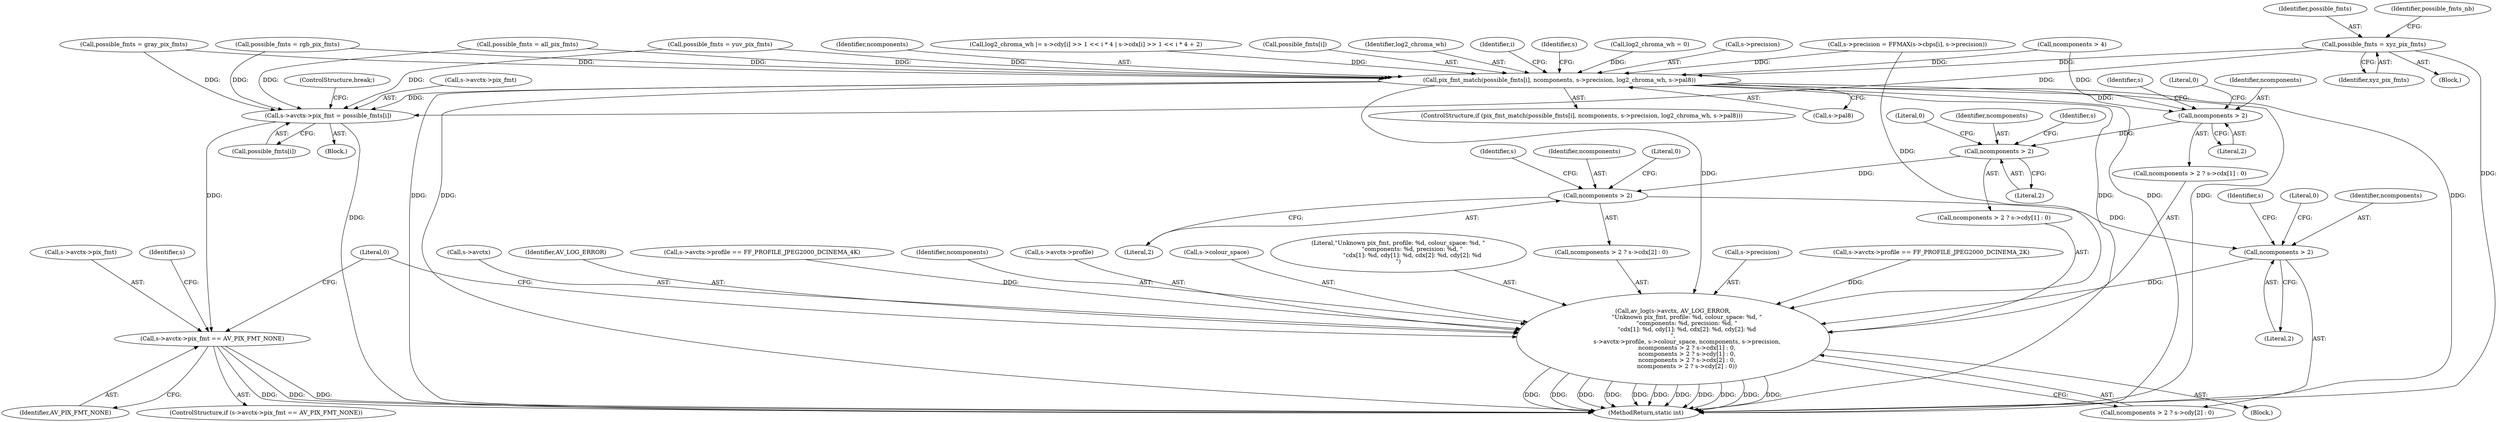 digraph "0_FFmpeg_8bb11c3ca77b52e05a9ed1496a65f8a76e6e2d8f@pointer" {
"1000658" [label="(Call,possible_fmts = xyz_pix_fmts)"];
"1000719" [label="(Call,pix_fmt_match(possible_fmts[i], ncomponents, s->precision, log2_chroma_wh, s->pal8))"];
"1000732" [label="(Call,s->avctx->pix_fmt = possible_fmts[i])"];
"1000743" [label="(Call,s->avctx->pix_fmt == AV_PIX_FMT_NONE)"];
"1000751" [label="(Call,av_log(s->avctx, AV_LOG_ERROR,\n               \"Unknown pix_fmt, profile: %d, colour_space: %d, \"\n               \"components: %d, precision: %d, \"\n               \"cdx[1]: %d, cdy[1]: %d, cdx[2]: %d, cdy[2]: %d\n\",\n               s->avctx->profile, s->colour_space, ncomponents, s->precision,\n               ncomponents > 2 ? s->cdx[1] : 0,\n               ncomponents > 2 ? s->cdy[1] : 0,\n               ncomponents > 2 ? s->cdx[2] : 0,\n               ncomponents > 2 ? s->cdy[2] : 0))"];
"1000770" [label="(Call,ncomponents > 2)"];
"1000780" [label="(Call,ncomponents > 2)"];
"1000790" [label="(Call,ncomponents > 2)"];
"1000800" [label="(Call,ncomponents > 2)"];
"1000772" [label="(Literal,2)"];
"1000658" [label="(Call,possible_fmts = xyz_pix_fmts)"];
"1000755" [label="(Identifier,AV_LOG_ERROR)"];
"1000791" [label="(Identifier,ncomponents)"];
"1000779" [label="(Call,ncomponents > 2 ? s->cdy[1] : 0)"];
"1000750" [label="(Block,)"];
"1000691" [label="(Call,possible_fmts = yuv_pix_fmts)"];
"1000771" [label="(Identifier,ncomponents)"];
"1000766" [label="(Call,s->precision)"];
"1000718" [label="(ControlStructure,if (pix_fmt_match(possible_fmts[i], ncomponents, s->precision, log2_chroma_wh, s->pal8)))"];
"1000246" [label="(Call,ncomponents > 4)"];
"1000741" [label="(ControlStructure,break;)"];
"1000738" [label="(Call,possible_fmts[i])"];
"1000749" [label="(Identifier,AV_PIX_FMT_NONE)"];
"1000799" [label="(Call,ncomponents > 2 ? s->cdy[2] : 0)"];
"1000700" [label="(Call,possible_fmts = all_pix_fmts)"];
"1000643" [label="(Call,s->avctx->profile == FF_PROFILE_JPEG2000_DCINEMA_2K)"];
"1000798" [label="(Literal,0)"];
"1000810" [label="(Literal,0)"];
"1000781" [label="(Identifier,ncomponents)"];
"1000727" [label="(Identifier,log2_chroma_wh)"];
"1000660" [label="(Identifier,xyz_pix_fmts)"];
"1000752" [label="(Call,s->avctx)"];
"1000769" [label="(Call,ncomponents > 2 ? s->cdx[1] : 0)"];
"1000775" [label="(Identifier,s)"];
"1000802" [label="(Literal,2)"];
"1000733" [label="(Call,s->avctx->pix_fmt)"];
"1000719" [label="(Call,pix_fmt_match(possible_fmts[i], ncomponents, s->precision, log2_chroma_wh, s->pal8))"];
"1000742" [label="(ControlStructure,if (s->avctx->pix_fmt == AV_PIX_FMT_NONE))"];
"1000751" [label="(Call,av_log(s->avctx, AV_LOG_ERROR,\n               \"Unknown pix_fmt, profile: %d, colour_space: %d, \"\n               \"components: %d, precision: %d, \"\n               \"cdx[1]: %d, cdy[1]: %d, cdx[2]: %d, cdy[2]: %d\n\",\n               s->avctx->profile, s->colour_space, ncomponents, s->precision,\n               ncomponents > 2 ? s->cdx[1] : 0,\n               ncomponents > 2 ? s->cdy[1] : 0,\n               ncomponents > 2 ? s->cdx[2] : 0,\n               ncomponents > 2 ? s->cdy[2] : 0))"];
"1000716" [label="(Identifier,i)"];
"1000337" [label="(Call,s->precision = FFMAX(s->cbps[i], s->precision))"];
"1000735" [label="(Identifier,s)"];
"1000118" [label="(Call,log2_chroma_wh = 0)"];
"1000743" [label="(Call,s->avctx->pix_fmt == AV_PIX_FMT_NONE)"];
"1000650" [label="(Call,s->avctx->profile == FF_PROFILE_JPEG2000_DCINEMA_4K)"];
"1000785" [label="(Identifier,s)"];
"1000792" [label="(Literal,2)"];
"1000795" [label="(Identifier,s)"];
"1000744" [label="(Call,s->avctx->pix_fmt)"];
"1000765" [label="(Identifier,ncomponents)"];
"1000724" [label="(Call,s->precision)"];
"1000782" [label="(Literal,2)"];
"1000732" [label="(Call,s->avctx->pix_fmt = possible_fmts[i])"];
"1000805" [label="(Identifier,s)"];
"1000659" [label="(Identifier,possible_fmts)"];
"1000753" [label="(Identifier,s)"];
"1000790" [label="(Call,ncomponents > 2)"];
"1000780" [label="(Call,ncomponents > 2)"];
"1000723" [label="(Identifier,ncomponents)"];
"1000808" [label="(Literal,0)"];
"1000757" [label="(Call,s->avctx->profile)"];
"1000762" [label="(Call,s->colour_space)"];
"1000788" [label="(Literal,0)"];
"1000438" [label="(Call,log2_chroma_wh |= s->cdy[i] >> 1 << i * 4 | s->cdx[i] >> 1 << i * 4 + 2)"];
"1000801" [label="(Identifier,ncomponents)"];
"1000682" [label="(Call,possible_fmts = gray_pix_fmts)"];
"1000657" [label="(Block,)"];
"1000800" [label="(Call,ncomponents > 2)"];
"1000673" [label="(Call,possible_fmts = rgb_pix_fmts)"];
"1000778" [label="(Literal,0)"];
"1000731" [label="(Block,)"];
"1000662" [label="(Identifier,possible_fmts_nb)"];
"1000728" [label="(Call,s->pal8)"];
"1000770" [label="(Call,ncomponents > 2)"];
"1000756" [label="(Literal,\"Unknown pix_fmt, profile: %d, colour_space: %d, \"\n               \"components: %d, precision: %d, \"\n               \"cdx[1]: %d, cdy[1]: %d, cdx[2]: %d, cdy[2]: %d\n\")"];
"1000811" [label="(MethodReturn,static int)"];
"1000789" [label="(Call,ncomponents > 2 ? s->cdx[2] : 0)"];
"1000720" [label="(Call,possible_fmts[i])"];
"1000658" -> "1000657"  [label="AST: "];
"1000658" -> "1000660"  [label="CFG: "];
"1000659" -> "1000658"  [label="AST: "];
"1000660" -> "1000658"  [label="AST: "];
"1000662" -> "1000658"  [label="CFG: "];
"1000658" -> "1000811"  [label="DDG: "];
"1000658" -> "1000719"  [label="DDG: "];
"1000658" -> "1000732"  [label="DDG: "];
"1000719" -> "1000718"  [label="AST: "];
"1000719" -> "1000728"  [label="CFG: "];
"1000720" -> "1000719"  [label="AST: "];
"1000723" -> "1000719"  [label="AST: "];
"1000724" -> "1000719"  [label="AST: "];
"1000727" -> "1000719"  [label="AST: "];
"1000728" -> "1000719"  [label="AST: "];
"1000735" -> "1000719"  [label="CFG: "];
"1000716" -> "1000719"  [label="CFG: "];
"1000719" -> "1000811"  [label="DDG: "];
"1000719" -> "1000811"  [label="DDG: "];
"1000719" -> "1000811"  [label="DDG: "];
"1000719" -> "1000811"  [label="DDG: "];
"1000719" -> "1000811"  [label="DDG: "];
"1000719" -> "1000811"  [label="DDG: "];
"1000682" -> "1000719"  [label="DDG: "];
"1000700" -> "1000719"  [label="DDG: "];
"1000673" -> "1000719"  [label="DDG: "];
"1000691" -> "1000719"  [label="DDG: "];
"1000246" -> "1000719"  [label="DDG: "];
"1000337" -> "1000719"  [label="DDG: "];
"1000438" -> "1000719"  [label="DDG: "];
"1000118" -> "1000719"  [label="DDG: "];
"1000719" -> "1000732"  [label="DDG: "];
"1000719" -> "1000751"  [label="DDG: "];
"1000719" -> "1000770"  [label="DDG: "];
"1000732" -> "1000731"  [label="AST: "];
"1000732" -> "1000738"  [label="CFG: "];
"1000733" -> "1000732"  [label="AST: "];
"1000738" -> "1000732"  [label="AST: "];
"1000741" -> "1000732"  [label="CFG: "];
"1000732" -> "1000811"  [label="DDG: "];
"1000682" -> "1000732"  [label="DDG: "];
"1000700" -> "1000732"  [label="DDG: "];
"1000673" -> "1000732"  [label="DDG: "];
"1000691" -> "1000732"  [label="DDG: "];
"1000732" -> "1000743"  [label="DDG: "];
"1000743" -> "1000742"  [label="AST: "];
"1000743" -> "1000749"  [label="CFG: "];
"1000744" -> "1000743"  [label="AST: "];
"1000749" -> "1000743"  [label="AST: "];
"1000753" -> "1000743"  [label="CFG: "];
"1000810" -> "1000743"  [label="CFG: "];
"1000743" -> "1000811"  [label="DDG: "];
"1000743" -> "1000811"  [label="DDG: "];
"1000743" -> "1000811"  [label="DDG: "];
"1000751" -> "1000750"  [label="AST: "];
"1000751" -> "1000799"  [label="CFG: "];
"1000752" -> "1000751"  [label="AST: "];
"1000755" -> "1000751"  [label="AST: "];
"1000756" -> "1000751"  [label="AST: "];
"1000757" -> "1000751"  [label="AST: "];
"1000762" -> "1000751"  [label="AST: "];
"1000765" -> "1000751"  [label="AST: "];
"1000766" -> "1000751"  [label="AST: "];
"1000769" -> "1000751"  [label="AST: "];
"1000779" -> "1000751"  [label="AST: "];
"1000789" -> "1000751"  [label="AST: "];
"1000799" -> "1000751"  [label="AST: "];
"1000810" -> "1000751"  [label="CFG: "];
"1000751" -> "1000811"  [label="DDG: "];
"1000751" -> "1000811"  [label="DDG: "];
"1000751" -> "1000811"  [label="DDG: "];
"1000751" -> "1000811"  [label="DDG: "];
"1000751" -> "1000811"  [label="DDG: "];
"1000751" -> "1000811"  [label="DDG: "];
"1000751" -> "1000811"  [label="DDG: "];
"1000751" -> "1000811"  [label="DDG: "];
"1000751" -> "1000811"  [label="DDG: "];
"1000751" -> "1000811"  [label="DDG: "];
"1000751" -> "1000811"  [label="DDG: "];
"1000650" -> "1000751"  [label="DDG: "];
"1000643" -> "1000751"  [label="DDG: "];
"1000800" -> "1000751"  [label="DDG: "];
"1000337" -> "1000751"  [label="DDG: "];
"1000770" -> "1000769"  [label="AST: "];
"1000770" -> "1000772"  [label="CFG: "];
"1000771" -> "1000770"  [label="AST: "];
"1000772" -> "1000770"  [label="AST: "];
"1000775" -> "1000770"  [label="CFG: "];
"1000778" -> "1000770"  [label="CFG: "];
"1000246" -> "1000770"  [label="DDG: "];
"1000770" -> "1000780"  [label="DDG: "];
"1000780" -> "1000779"  [label="AST: "];
"1000780" -> "1000782"  [label="CFG: "];
"1000781" -> "1000780"  [label="AST: "];
"1000782" -> "1000780"  [label="AST: "];
"1000785" -> "1000780"  [label="CFG: "];
"1000788" -> "1000780"  [label="CFG: "];
"1000780" -> "1000790"  [label="DDG: "];
"1000790" -> "1000789"  [label="AST: "];
"1000790" -> "1000792"  [label="CFG: "];
"1000791" -> "1000790"  [label="AST: "];
"1000792" -> "1000790"  [label="AST: "];
"1000795" -> "1000790"  [label="CFG: "];
"1000798" -> "1000790"  [label="CFG: "];
"1000790" -> "1000800"  [label="DDG: "];
"1000800" -> "1000799"  [label="AST: "];
"1000800" -> "1000802"  [label="CFG: "];
"1000801" -> "1000800"  [label="AST: "];
"1000802" -> "1000800"  [label="AST: "];
"1000805" -> "1000800"  [label="CFG: "];
"1000808" -> "1000800"  [label="CFG: "];
}
